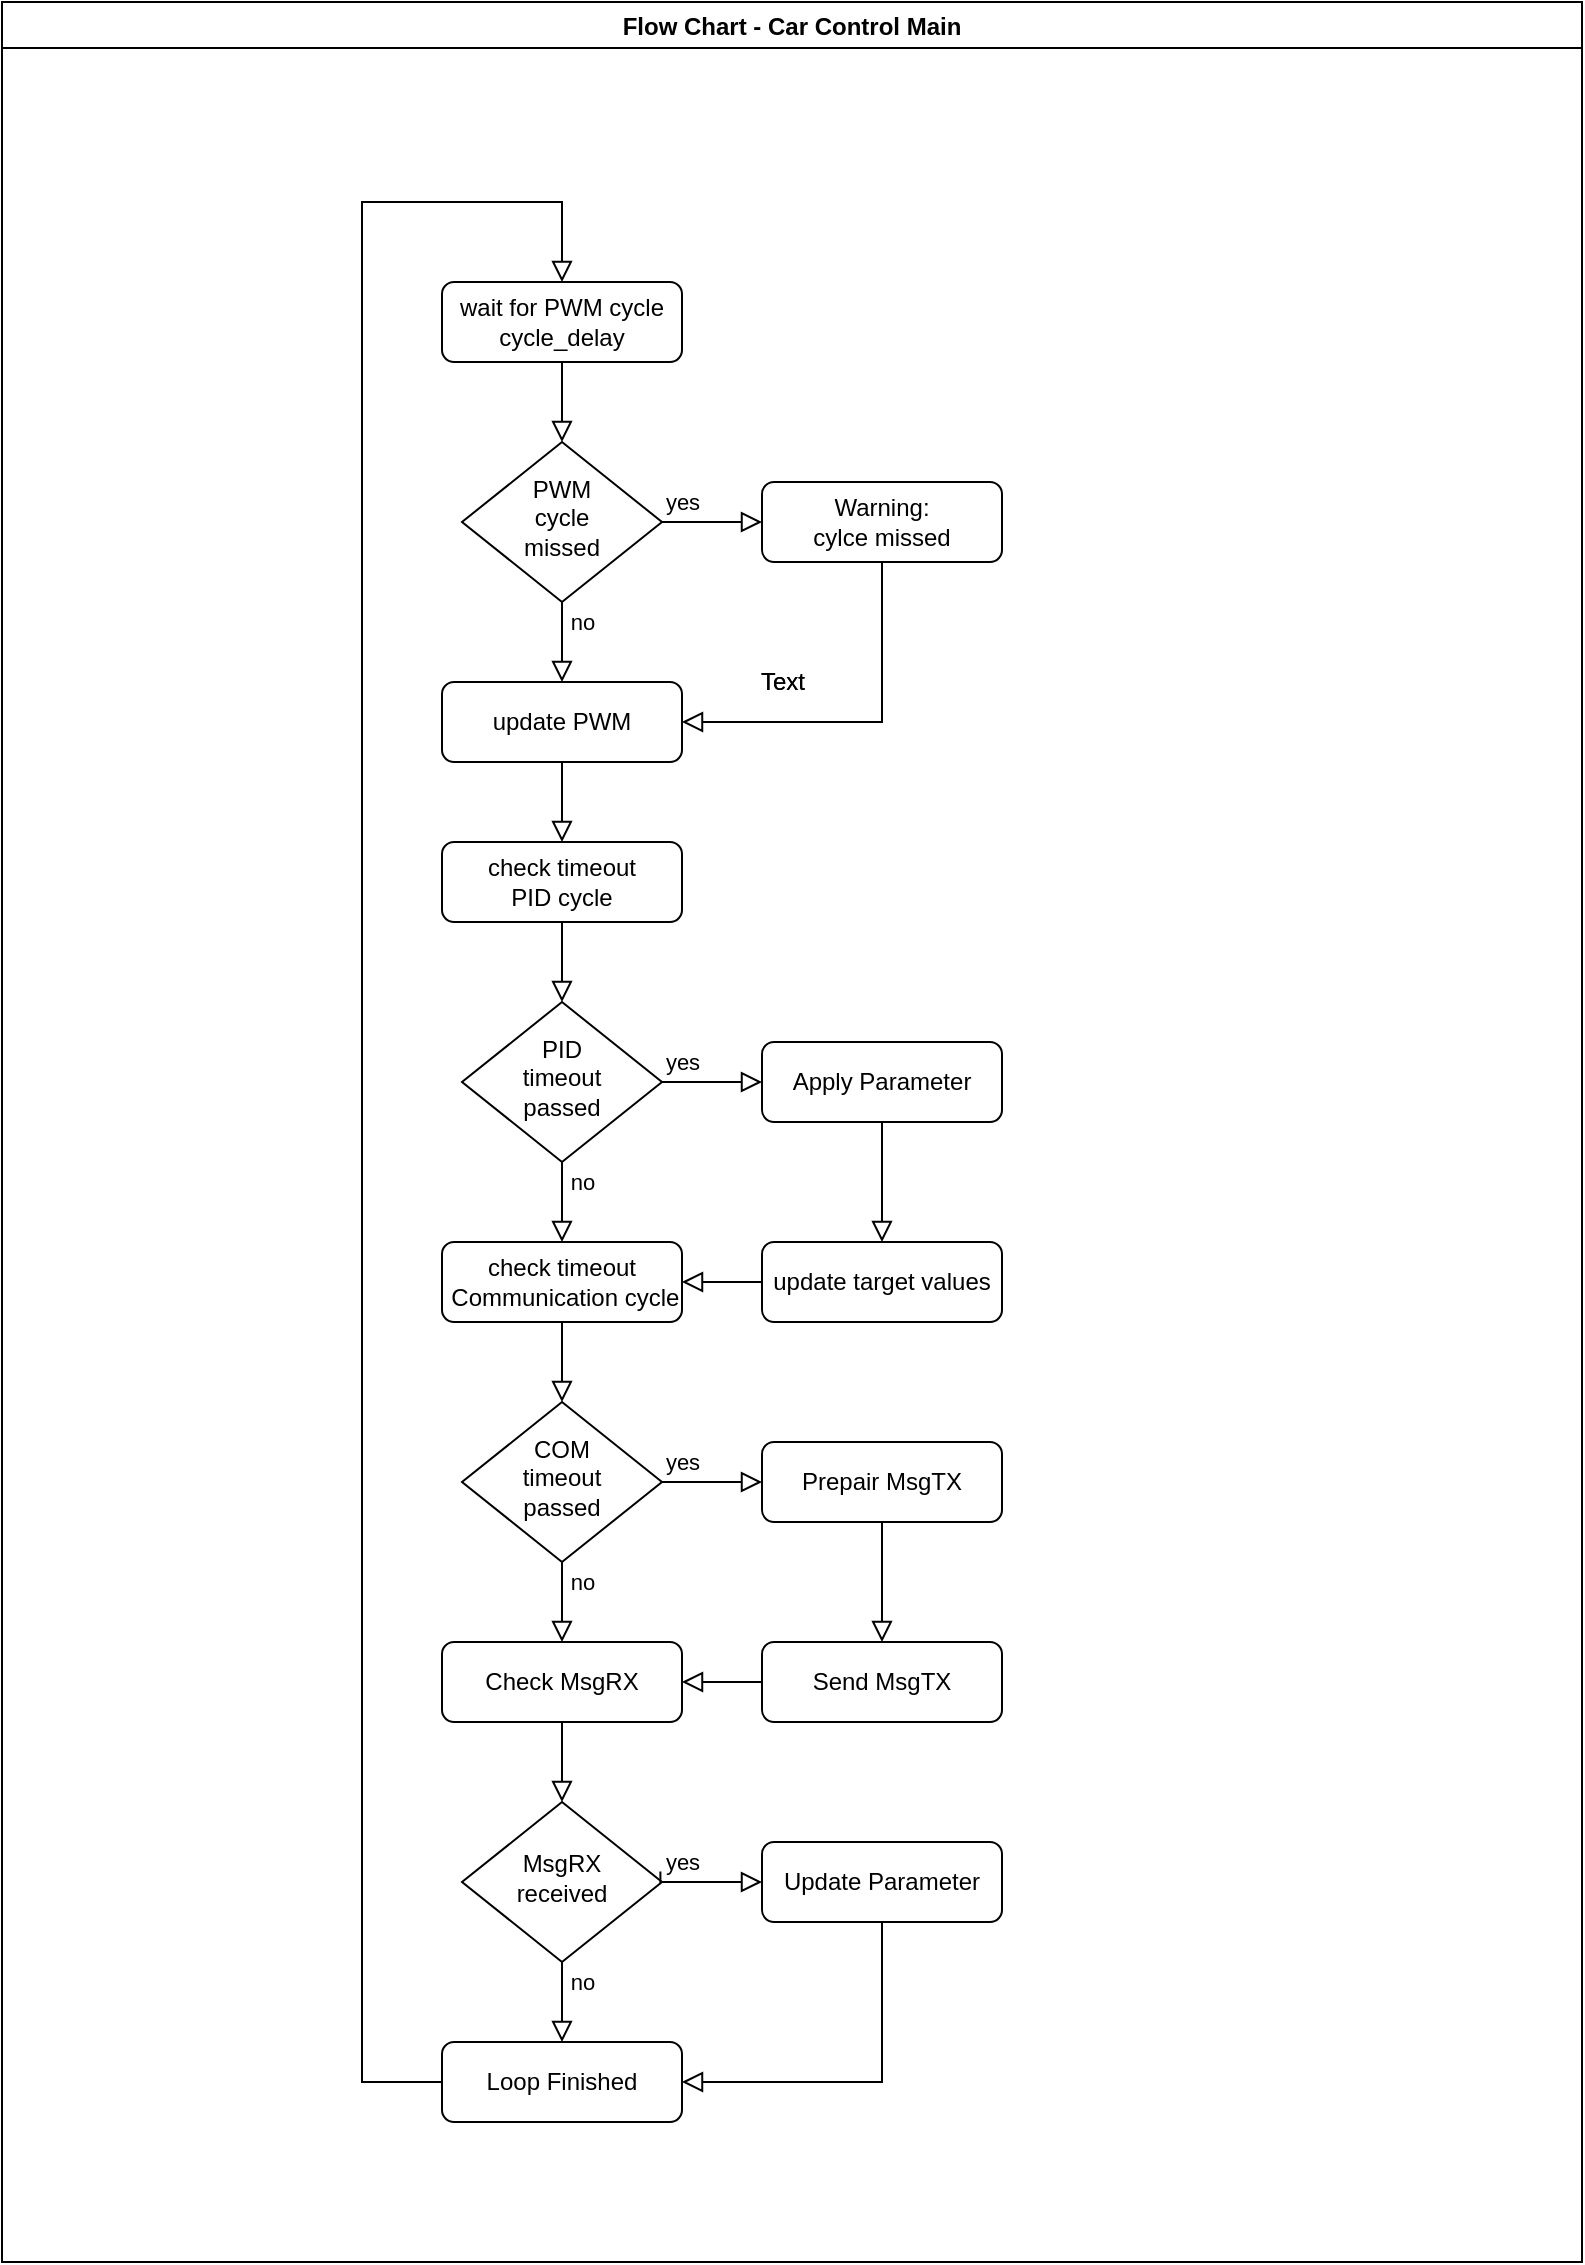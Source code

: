 <mxfile version="16.0.0" type="device"><diagram id="C5RBs43oDa-KdzZeNtuy" name="Page-1"><mxGraphModel dx="2004" dy="1864" grid="1" gridSize="10" guides="1" tooltips="1" connect="1" arrows="1" fold="1" page="1" pageScale="1" pageWidth="827" pageHeight="1169" math="0" shadow="0"><root><mxCell id="WIyWlLk6GJQsqaUBKTNV-0"/><mxCell id="WIyWlLk6GJQsqaUBKTNV-1" parent="WIyWlLk6GJQsqaUBKTNV-0"/><mxCell id="KeHgoxnnsE9xAHMOK9Dl-4" value="Flow Chart - Car Control Main" style="swimlane;fillColor=none;" vertex="1" parent="WIyWlLk6GJQsqaUBKTNV-1"><mxGeometry x="20" y="20" width="790" height="1130" as="geometry"><mxRectangle x="50" y="70" width="130" height="23" as="alternateBounds"/></mxGeometry></mxCell><mxCell id="KeHgoxnnsE9xAHMOK9Dl-5" value="" style="group" vertex="1" connectable="0" parent="WIyWlLk6GJQsqaUBKTNV-1"><mxGeometry x="200" y="120" width="320" height="960" as="geometry"/></mxCell><mxCell id="WIyWlLk6GJQsqaUBKTNV-3" value="&lt;div&gt;wait for PWM cycle&lt;br&gt;cycle_delay&lt;br&gt;&lt;/div&gt;" style="rounded=1;whiteSpace=wrap;html=1;fontSize=12;glass=0;strokeWidth=1;shadow=0;" parent="KeHgoxnnsE9xAHMOK9Dl-5" vertex="1"><mxGeometry x="40" y="40" width="120" height="40" as="geometry"/></mxCell><mxCell id="WIyWlLk6GJQsqaUBKTNV-6" value="PWM&lt;br&gt;cycle &lt;br&gt;missed" style="rhombus;whiteSpace=wrap;html=1;shadow=0;fontFamily=Helvetica;fontSize=12;align=center;strokeWidth=1;spacing=6;spacingTop=-4;" parent="KeHgoxnnsE9xAHMOK9Dl-5" vertex="1"><mxGeometry x="50" y="120" width="100" height="80" as="geometry"/></mxCell><mxCell id="WIyWlLk6GJQsqaUBKTNV-2" value="" style="rounded=0;html=1;jettySize=auto;orthogonalLoop=1;fontSize=11;endArrow=block;endFill=0;endSize=8;strokeWidth=1;shadow=0;labelBackgroundColor=none;edgeStyle=orthogonalEdgeStyle;" parent="KeHgoxnnsE9xAHMOK9Dl-5" source="WIyWlLk6GJQsqaUBKTNV-3" target="WIyWlLk6GJQsqaUBKTNV-6" edge="1"><mxGeometry relative="1" as="geometry"/></mxCell><mxCell id="WIyWlLk6GJQsqaUBKTNV-12" value="&lt;div&gt;update PWM&lt;/div&gt;" style="rounded=1;whiteSpace=wrap;html=1;fontSize=12;glass=0;strokeWidth=1;shadow=0;" parent="KeHgoxnnsE9xAHMOK9Dl-5" vertex="1"><mxGeometry x="40" y="240" width="120" height="40" as="geometry"/></mxCell><mxCell id="WIyWlLk6GJQsqaUBKTNV-4" value="no" style="rounded=0;html=1;jettySize=auto;orthogonalLoop=1;fontSize=11;endArrow=block;endFill=0;endSize=8;strokeWidth=1;shadow=0;labelBackgroundColor=none;edgeStyle=orthogonalEdgeStyle;" parent="KeHgoxnnsE9xAHMOK9Dl-5" source="WIyWlLk6GJQsqaUBKTNV-6" target="WIyWlLk6GJQsqaUBKTNV-12" edge="1"><mxGeometry x="-0.5" y="10" relative="1" as="geometry"><mxPoint as="offset"/><mxPoint x="100" y="250" as="targetPoint"/></mxGeometry></mxCell><mxCell id="t7sAyRJXDDiqnEvvSdnV-0" value="Warning: &lt;br&gt;cylce missed " style="rounded=1;whiteSpace=wrap;html=1;fontSize=12;glass=0;strokeWidth=1;shadow=0;" parent="KeHgoxnnsE9xAHMOK9Dl-5" vertex="1"><mxGeometry x="200" y="140" width="120" height="40" as="geometry"/></mxCell><mxCell id="t7sAyRJXDDiqnEvvSdnV-3" value="&lt;div&gt;check timeout&lt;br&gt; PID cycle&lt;br&gt;&lt;/div&gt;" style="rounded=1;whiteSpace=wrap;html=1;fontSize=12;glass=0;strokeWidth=1;shadow=0;" parent="KeHgoxnnsE9xAHMOK9Dl-5" vertex="1"><mxGeometry x="40" y="320" width="120" height="40" as="geometry"/></mxCell><mxCell id="t7sAyRJXDDiqnEvvSdnV-6" value="PID &lt;br&gt;timeout&lt;br&gt;passed" style="rhombus;whiteSpace=wrap;html=1;shadow=0;fontFamily=Helvetica;fontSize=12;align=center;strokeWidth=1;spacing=6;spacingTop=-4;" parent="KeHgoxnnsE9xAHMOK9Dl-5" vertex="1"><mxGeometry x="50" y="400" width="100" height="80" as="geometry"/></mxCell><mxCell id="t7sAyRJXDDiqnEvvSdnV-7" value="&lt;div&gt;Apply Parameter&lt;br&gt;&lt;/div&gt;" style="rounded=1;whiteSpace=wrap;html=1;fontSize=12;glass=0;strokeWidth=1;shadow=0;" parent="KeHgoxnnsE9xAHMOK9Dl-5" vertex="1"><mxGeometry x="200" y="420" width="120" height="40" as="geometry"/></mxCell><mxCell id="t7sAyRJXDDiqnEvvSdnV-8" value="yes" style="edgeStyle=orthogonalEdgeStyle;rounded=0;html=1;jettySize=auto;orthogonalLoop=1;fontSize=11;endArrow=block;endFill=0;endSize=8;strokeWidth=1;shadow=0;labelBackgroundColor=none;" parent="KeHgoxnnsE9xAHMOK9Dl-5" source="t7sAyRJXDDiqnEvvSdnV-6" target="t7sAyRJXDDiqnEvvSdnV-7" edge="1"><mxGeometry x="-0.6" y="10" relative="1" as="geometry"><mxPoint as="offset"/><mxPoint x="150" y="470" as="sourcePoint"/><mxPoint x="260" y="470" as="targetPoint"/><Array as="points"/></mxGeometry></mxCell><mxCell id="t7sAyRJXDDiqnEvvSdnV-9" value="" style="rounded=0;html=1;jettySize=auto;orthogonalLoop=1;fontSize=11;endArrow=block;endFill=0;endSize=8;strokeWidth=1;shadow=0;labelBackgroundColor=none;edgeStyle=orthogonalEdgeStyle;" parent="KeHgoxnnsE9xAHMOK9Dl-5" source="t7sAyRJXDDiqnEvvSdnV-3" target="t7sAyRJXDDiqnEvvSdnV-6" edge="1"><mxGeometry relative="1" as="geometry"><mxPoint x="99.5" y="380" as="sourcePoint"/><mxPoint x="99.5" y="430" as="targetPoint"/></mxGeometry></mxCell><mxCell id="t7sAyRJXDDiqnEvvSdnV-11" value="no" style="rounded=0;html=1;jettySize=auto;orthogonalLoop=1;fontSize=11;endArrow=block;endFill=0;endSize=8;strokeWidth=1;shadow=0;labelBackgroundColor=none;edgeStyle=orthogonalEdgeStyle;exitX=0.5;exitY=1;exitDx=0;exitDy=0;" parent="KeHgoxnnsE9xAHMOK9Dl-5" source="t7sAyRJXDDiqnEvvSdnV-6" target="t7sAyRJXDDiqnEvvSdnV-12" edge="1"><mxGeometry x="-0.5" y="10" relative="1" as="geometry"><mxPoint as="offset"/><mxPoint x="99.5" y="510" as="sourcePoint"/><mxPoint x="99.5" y="550" as="targetPoint"/></mxGeometry></mxCell><mxCell id="t7sAyRJXDDiqnEvvSdnV-12" value="&lt;div&gt;check timeout&lt;br&gt;&amp;nbsp;Communication cycle&lt;br&gt;&lt;/div&gt;" style="rounded=1;whiteSpace=wrap;html=1;fontSize=12;glass=0;strokeWidth=1;shadow=0;" parent="KeHgoxnnsE9xAHMOK9Dl-5" vertex="1"><mxGeometry x="40" y="520" width="120" height="40" as="geometry"/></mxCell><mxCell id="t7sAyRJXDDiqnEvvSdnV-15" value="" style="rounded=0;html=1;jettySize=auto;orthogonalLoop=1;fontSize=11;endArrow=block;endFill=0;endSize=8;strokeWidth=1;shadow=0;labelBackgroundColor=none;edgeStyle=orthogonalEdgeStyle;" parent="KeHgoxnnsE9xAHMOK9Dl-5" source="WIyWlLk6GJQsqaUBKTNV-12" target="t7sAyRJXDDiqnEvvSdnV-3" edge="1"><mxGeometry relative="1" as="geometry"><mxPoint x="99.5" y="290" as="sourcePoint"/><mxPoint x="99.5" y="340" as="targetPoint"/></mxGeometry></mxCell><mxCell id="WIyWlLk6GJQsqaUBKTNV-5" value="yes" style="edgeStyle=orthogonalEdgeStyle;rounded=0;html=1;jettySize=auto;orthogonalLoop=1;fontSize=11;endArrow=block;endFill=0;endSize=8;strokeWidth=1;shadow=0;labelBackgroundColor=none;entryX=0;entryY=0.5;entryDx=0;entryDy=0;" parent="KeHgoxnnsE9xAHMOK9Dl-5" source="WIyWlLk6GJQsqaUBKTNV-6" target="t7sAyRJXDDiqnEvvSdnV-0" edge="1"><mxGeometry x="-0.6" y="10" relative="1" as="geometry"><mxPoint as="offset"/><mxPoint x="270" y="100" as="targetPoint"/><Array as="points"/></mxGeometry></mxCell><mxCell id="t7sAyRJXDDiqnEvvSdnV-16" value="" style="rounded=0;html=1;jettySize=auto;orthogonalLoop=1;fontSize=11;endArrow=block;endFill=0;endSize=8;strokeWidth=1;shadow=0;labelBackgroundColor=none;edgeStyle=orthogonalEdgeStyle;entryX=1;entryY=0.5;entryDx=0;entryDy=0;" parent="KeHgoxnnsE9xAHMOK9Dl-5" source="t7sAyRJXDDiqnEvvSdnV-0" target="WIyWlLk6GJQsqaUBKTNV-12" edge="1"><mxGeometry relative="1" as="geometry"><mxPoint x="319.5" y="190" as="sourcePoint"/><mxPoint x="319.5" y="240" as="targetPoint"/><Array as="points"><mxPoint x="260" y="260"/></Array></mxGeometry></mxCell><mxCell id="t7sAyRJXDDiqnEvvSdnV-17" value="" style="rounded=0;html=1;jettySize=auto;orthogonalLoop=1;fontSize=11;endArrow=block;endFill=0;endSize=8;strokeWidth=1;shadow=0;labelBackgroundColor=none;edgeStyle=orthogonalEdgeStyle;exitX=0;exitY=0.5;exitDx=0;exitDy=0;" parent="KeHgoxnnsE9xAHMOK9Dl-5" source="t7sAyRJXDDiqnEvvSdnV-39" target="t7sAyRJXDDiqnEvvSdnV-12" edge="1"><mxGeometry relative="1" as="geometry"><mxPoint x="320" y="490" as="sourcePoint"/><mxPoint x="160" y="570" as="targetPoint"/><Array as="points"/></mxGeometry></mxCell><mxCell id="t7sAyRJXDDiqnEvvSdnV-18" value="COM &lt;br&gt;timeout&lt;br&gt;passed" style="rhombus;whiteSpace=wrap;html=1;shadow=0;fontFamily=Helvetica;fontSize=12;align=center;strokeWidth=1;spacing=6;spacingTop=-4;" parent="KeHgoxnnsE9xAHMOK9Dl-5" vertex="1"><mxGeometry x="50" y="600" width="100" height="80" as="geometry"/></mxCell><mxCell id="t7sAyRJXDDiqnEvvSdnV-21" value="" style="rounded=0;html=1;jettySize=auto;orthogonalLoop=1;fontSize=11;endArrow=block;endFill=0;endSize=8;strokeWidth=1;shadow=0;labelBackgroundColor=none;edgeStyle=orthogonalEdgeStyle;" parent="KeHgoxnnsE9xAHMOK9Dl-5" source="t7sAyRJXDDiqnEvvSdnV-12" target="t7sAyRJXDDiqnEvvSdnV-18" edge="1"><mxGeometry relative="1" as="geometry"><mxPoint x="100" y="590" as="sourcePoint"/><mxPoint x="101" y="630" as="targetPoint"/><Array as="points"/></mxGeometry></mxCell><mxCell id="t7sAyRJXDDiqnEvvSdnV-22" value="yes" style="edgeStyle=orthogonalEdgeStyle;rounded=0;html=1;jettySize=auto;orthogonalLoop=1;fontSize=11;endArrow=block;endFill=0;endSize=8;strokeWidth=1;shadow=0;labelBackgroundColor=none;exitX=1;exitY=0.5;exitDx=0;exitDy=0;entryX=0;entryY=0.5;entryDx=0;entryDy=0;" parent="KeHgoxnnsE9xAHMOK9Dl-5" source="t7sAyRJXDDiqnEvvSdnV-18" target="t7sAyRJXDDiqnEvvSdnV-23" edge="1"><mxGeometry x="-0.6" y="10" relative="1" as="geometry"><mxPoint as="offset"/><mxPoint x="150" y="669.5" as="sourcePoint"/><mxPoint x="260" y="669.5" as="targetPoint"/><Array as="points"/></mxGeometry></mxCell><mxCell id="t7sAyRJXDDiqnEvvSdnV-23" value="&lt;div&gt;Prepair MsgTX&lt;br&gt;&lt;/div&gt;" style="rounded=1;whiteSpace=wrap;html=1;fontSize=12;glass=0;strokeWidth=1;shadow=0;" parent="KeHgoxnnsE9xAHMOK9Dl-5" vertex="1"><mxGeometry x="200" y="620" width="120" height="40" as="geometry"/></mxCell><mxCell id="t7sAyRJXDDiqnEvvSdnV-25" value="&lt;div&gt;Send MsgTX&lt;br&gt;&lt;/div&gt;" style="rounded=1;whiteSpace=wrap;html=1;fontSize=12;glass=0;strokeWidth=1;shadow=0;" parent="KeHgoxnnsE9xAHMOK9Dl-5" vertex="1"><mxGeometry x="200" y="720" width="120" height="40" as="geometry"/></mxCell><mxCell id="t7sAyRJXDDiqnEvvSdnV-26" value="" style="rounded=0;html=1;jettySize=auto;orthogonalLoop=1;fontSize=11;endArrow=block;endFill=0;endSize=8;strokeWidth=1;shadow=0;labelBackgroundColor=none;edgeStyle=orthogonalEdgeStyle;" parent="KeHgoxnnsE9xAHMOK9Dl-5" source="t7sAyRJXDDiqnEvvSdnV-23" target="t7sAyRJXDDiqnEvvSdnV-25" edge="1"><mxGeometry relative="1" as="geometry"><mxPoint x="319.5" y="690" as="sourcePoint"/><mxPoint x="319.5" y="730" as="targetPoint"/><Array as="points"/></mxGeometry></mxCell><mxCell id="t7sAyRJXDDiqnEvvSdnV-29" value="&lt;div&gt;Check MsgRX&lt;br&gt;&lt;/div&gt;" style="rounded=1;whiteSpace=wrap;html=1;fontSize=12;glass=0;strokeWidth=1;shadow=0;" parent="KeHgoxnnsE9xAHMOK9Dl-5" vertex="1"><mxGeometry x="40" y="720" width="120" height="40" as="geometry"/></mxCell><mxCell id="t7sAyRJXDDiqnEvvSdnV-30" value="no" style="rounded=0;html=1;jettySize=auto;orthogonalLoop=1;fontSize=11;endArrow=block;endFill=0;endSize=8;strokeWidth=1;shadow=0;labelBackgroundColor=none;edgeStyle=orthogonalEdgeStyle;" parent="KeHgoxnnsE9xAHMOK9Dl-5" source="t7sAyRJXDDiqnEvvSdnV-18" target="t7sAyRJXDDiqnEvvSdnV-29" edge="1"><mxGeometry x="-0.5" y="10" relative="1" as="geometry"><mxPoint x="100" y="710" as="sourcePoint"/><mxPoint x="99.76" y="750" as="targetPoint"/><Array as="points"/><mxPoint as="offset"/></mxGeometry></mxCell><mxCell id="t7sAyRJXDDiqnEvvSdnV-31" value="" style="rounded=0;html=1;jettySize=auto;orthogonalLoop=1;fontSize=11;endArrow=block;endFill=0;endSize=8;strokeWidth=1;shadow=0;labelBackgroundColor=none;edgeStyle=orthogonalEdgeStyle;entryX=1;entryY=0.5;entryDx=0;entryDy=0;" parent="KeHgoxnnsE9xAHMOK9Dl-5" source="t7sAyRJXDDiqnEvvSdnV-25" target="t7sAyRJXDDiqnEvvSdnV-29" edge="1"><mxGeometry relative="1" as="geometry"><mxPoint x="220" y="750" as="sourcePoint"/><mxPoint x="220" y="790" as="targetPoint"/><Array as="points"/></mxGeometry></mxCell><mxCell id="t7sAyRJXDDiqnEvvSdnV-32" value="MsgRX&lt;br&gt;received" style="rhombus;whiteSpace=wrap;html=1;shadow=0;fontFamily=Helvetica;fontSize=12;align=center;strokeWidth=1;spacing=6;spacingTop=-4;" parent="KeHgoxnnsE9xAHMOK9Dl-5" vertex="1"><mxGeometry x="50" y="800" width="100" height="80" as="geometry"/></mxCell><mxCell id="t7sAyRJXDDiqnEvvSdnV-33" value="" style="rounded=0;html=1;jettySize=auto;orthogonalLoop=1;fontSize=11;endArrow=block;endFill=0;endSize=8;strokeWidth=1;shadow=0;labelBackgroundColor=none;edgeStyle=orthogonalEdgeStyle;" parent="KeHgoxnnsE9xAHMOK9Dl-5" source="t7sAyRJXDDiqnEvvSdnV-29" target="t7sAyRJXDDiqnEvvSdnV-32" edge="1"><mxGeometry relative="1" as="geometry"><mxPoint x="99.41" y="790" as="sourcePoint"/><mxPoint x="99.41" y="830" as="targetPoint"/><Array as="points"/></mxGeometry></mxCell><mxCell id="t7sAyRJXDDiqnEvvSdnV-34" value="yes" style="edgeStyle=orthogonalEdgeStyle;rounded=0;html=1;jettySize=auto;orthogonalLoop=1;fontSize=11;endArrow=block;endFill=0;endSize=8;strokeWidth=1;shadow=0;labelBackgroundColor=none;exitX=0.992;exitY=0.435;exitDx=0;exitDy=0;exitPerimeter=0;entryX=0;entryY=0.5;entryDx=0;entryDy=0;" parent="KeHgoxnnsE9xAHMOK9Dl-5" source="t7sAyRJXDDiqnEvvSdnV-32" target="t7sAyRJXDDiqnEvvSdnV-35" edge="1"><mxGeometry x="-0.429" y="10" relative="1" as="geometry"><mxPoint as="offset"/><mxPoint x="150" y="869.8" as="sourcePoint"/><mxPoint x="260" y="869.8" as="targetPoint"/><Array as="points"><mxPoint x="149" y="840"/></Array></mxGeometry></mxCell><mxCell id="t7sAyRJXDDiqnEvvSdnV-35" value="Update Parameter" style="rounded=1;whiteSpace=wrap;html=1;fontSize=12;glass=0;strokeWidth=1;shadow=0;" parent="KeHgoxnnsE9xAHMOK9Dl-5" vertex="1"><mxGeometry x="200" y="820" width="120" height="40" as="geometry"/></mxCell><mxCell id="t7sAyRJXDDiqnEvvSdnV-36" value="&lt;div&gt;&lt;br&gt;&lt;/div&gt;" style="rounded=0;html=1;jettySize=auto;orthogonalLoop=1;fontSize=11;endArrow=block;endFill=0;endSize=8;strokeWidth=1;shadow=0;labelBackgroundColor=none;edgeStyle=orthogonalEdgeStyle;entryX=0.5;entryY=0;entryDx=0;entryDy=0;exitX=0;exitY=0.5;exitDx=0;exitDy=0;" parent="KeHgoxnnsE9xAHMOK9Dl-5" source="t7sAyRJXDDiqnEvvSdnV-41" target="WIyWlLk6GJQsqaUBKTNV-3" edge="1"><mxGeometry x="-0.982" y="10" relative="1" as="geometry"><mxPoint x="99.8" y="910" as="sourcePoint"/><mxPoint y="-20" as="targetPoint"/><Array as="points"><mxPoint y="940"/><mxPoint/><mxPoint x="100"/></Array><mxPoint as="offset"/></mxGeometry></mxCell><mxCell id="t7sAyRJXDDiqnEvvSdnV-39" value="&lt;div&gt;&lt;div&gt;update target values&lt;/div&gt;&lt;/div&gt;" style="rounded=1;whiteSpace=wrap;html=1;fontSize=12;glass=0;strokeWidth=1;shadow=0;" parent="KeHgoxnnsE9xAHMOK9Dl-5" vertex="1"><mxGeometry x="200" y="520" width="120" height="40" as="geometry"/></mxCell><mxCell id="t7sAyRJXDDiqnEvvSdnV-40" value="" style="rounded=0;html=1;jettySize=auto;orthogonalLoop=1;fontSize=11;endArrow=block;endFill=0;endSize=8;strokeWidth=1;shadow=0;labelBackgroundColor=none;edgeStyle=orthogonalEdgeStyle;" parent="KeHgoxnnsE9xAHMOK9Dl-5" source="t7sAyRJXDDiqnEvvSdnV-7" target="t7sAyRJXDDiqnEvvSdnV-39" edge="1"><mxGeometry relative="1" as="geometry"><mxPoint x="319.6" y="490" as="sourcePoint"/><mxPoint x="319.6" y="550" as="targetPoint"/><Array as="points"/></mxGeometry></mxCell><mxCell id="t7sAyRJXDDiqnEvvSdnV-41" value="Loop Finished" style="rounded=1;whiteSpace=wrap;html=1;fontSize=12;glass=0;strokeWidth=1;shadow=0;" parent="KeHgoxnnsE9xAHMOK9Dl-5" vertex="1"><mxGeometry x="40" y="920" width="120" height="40" as="geometry"/></mxCell><mxCell id="t7sAyRJXDDiqnEvvSdnV-43" value="no" style="rounded=0;html=1;jettySize=auto;orthogonalLoop=1;fontSize=11;endArrow=block;endFill=0;endSize=8;strokeWidth=1;shadow=0;labelBackgroundColor=none;edgeStyle=orthogonalEdgeStyle;" parent="KeHgoxnnsE9xAHMOK9Dl-5" source="t7sAyRJXDDiqnEvvSdnV-32" target="t7sAyRJXDDiqnEvvSdnV-41" edge="1"><mxGeometry x="-0.5" y="10" relative="1" as="geometry"><mxPoint x="99.6" y="880" as="sourcePoint"/><mxPoint x="99.6" y="920" as="targetPoint"/><Array as="points"/><mxPoint as="offset"/></mxGeometry></mxCell><mxCell id="t7sAyRJXDDiqnEvvSdnV-45" value="" style="rounded=0;html=1;jettySize=auto;orthogonalLoop=1;fontSize=11;endArrow=block;endFill=0;endSize=8;strokeWidth=1;shadow=0;labelBackgroundColor=none;edgeStyle=orthogonalEdgeStyle;" parent="KeHgoxnnsE9xAHMOK9Dl-5" source="t7sAyRJXDDiqnEvvSdnV-35" target="t7sAyRJXDDiqnEvvSdnV-41" edge="1"><mxGeometry relative="1" as="geometry"><mxPoint x="259.6" y="860" as="sourcePoint"/><mxPoint x="259.6" y="920" as="targetPoint"/><Array as="points"><mxPoint x="260" y="940"/></Array></mxGeometry></mxCell><mxCell id="KeHgoxnnsE9xAHMOK9Dl-0" value="Text" style="text;html=1;resizable=0;autosize=1;align=center;verticalAlign=middle;points=[];fillColor=none;strokeColor=none;rounded=0;" vertex="1" parent="KeHgoxnnsE9xAHMOK9Dl-5"><mxGeometry x="190" y="230" width="40" height="20" as="geometry"/></mxCell><mxCell id="KeHgoxnnsE9xAHMOK9Dl-1" value="Text" style="text;html=1;resizable=0;autosize=1;align=center;verticalAlign=middle;points=[];fillColor=none;strokeColor=none;rounded=0;" vertex="1" parent="KeHgoxnnsE9xAHMOK9Dl-5"><mxGeometry x="190" y="230" width="40" height="20" as="geometry"/></mxCell></root></mxGraphModel></diagram></mxfile>